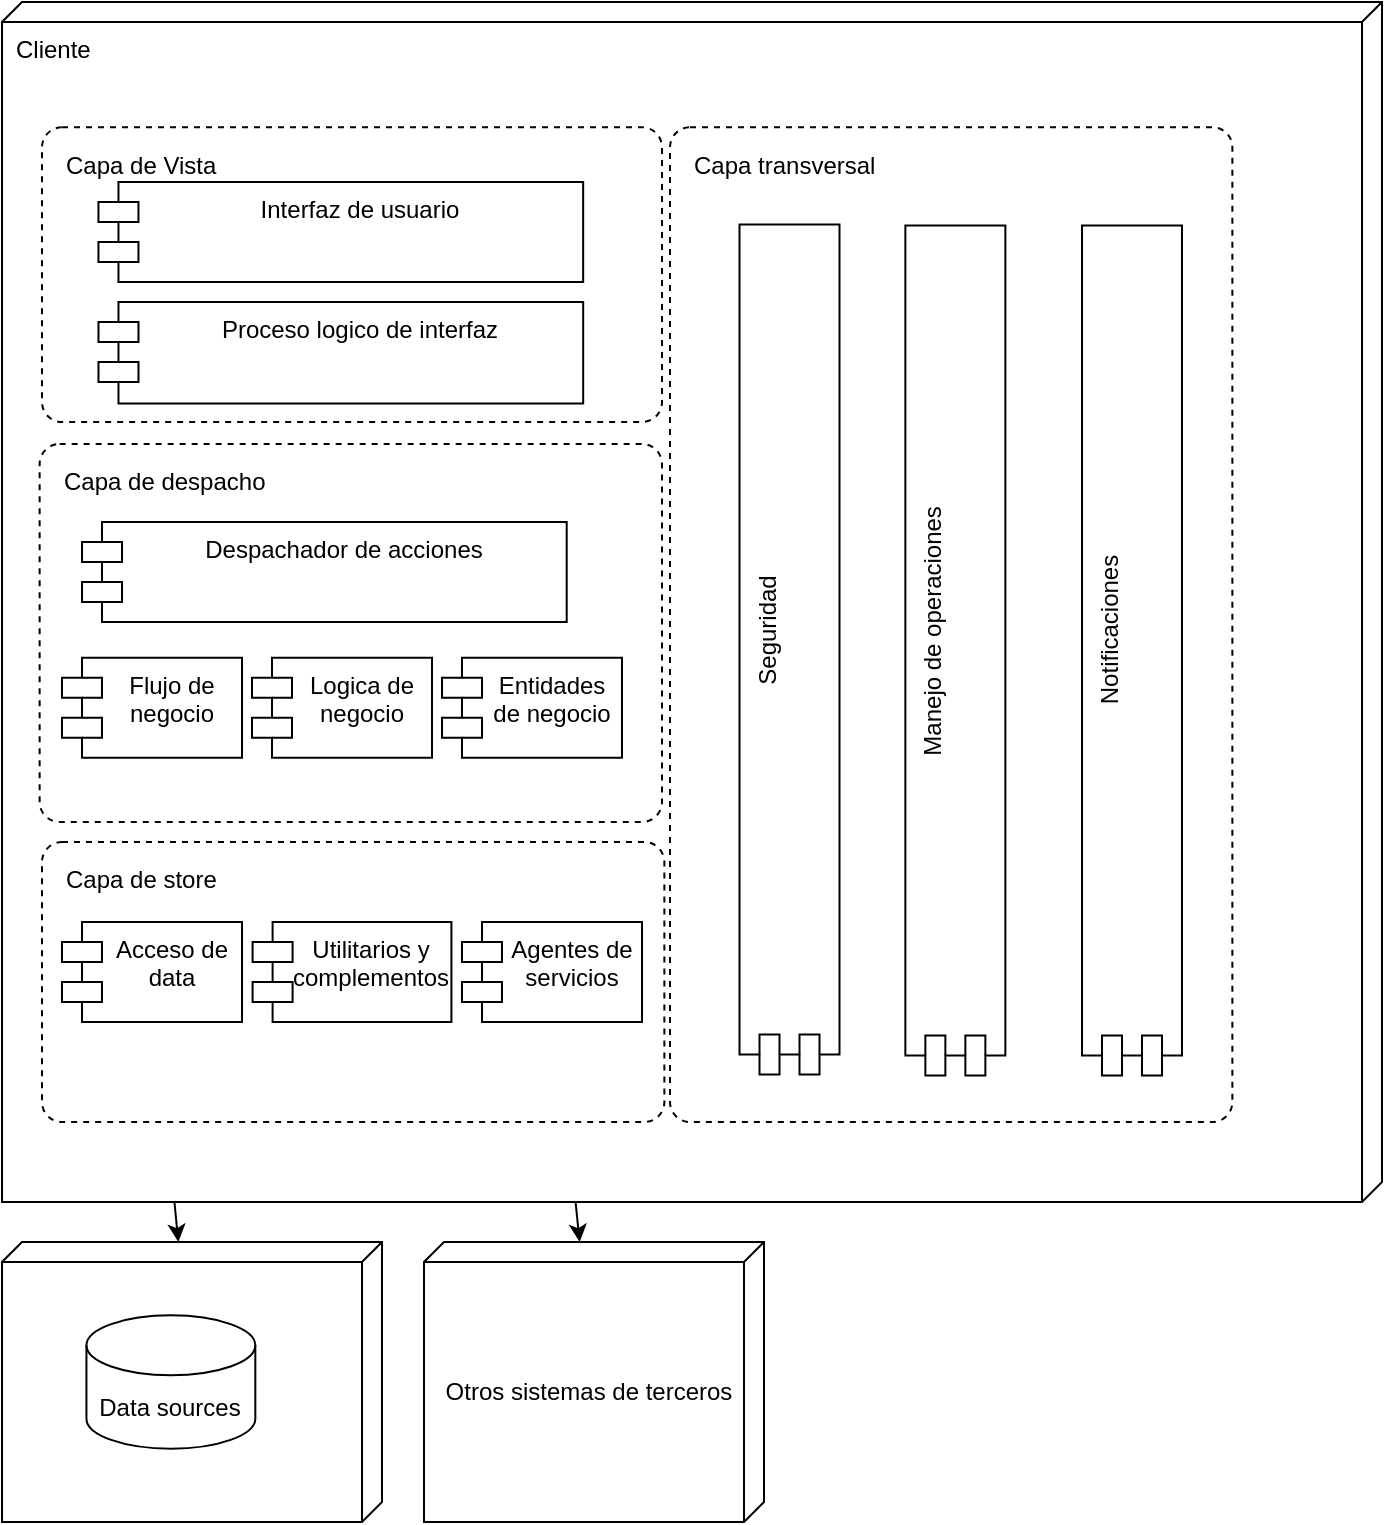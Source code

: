 <mxfile version="24.7.2" type="device" pages="3">
  <diagram name="Arquitectura flux cliente" id="S50QRzk0FbnnhWy5YwnF">
    <mxGraphModel grid="1" page="1" gridSize="10" guides="1" tooltips="1" connect="1" arrows="1" fold="1" pageScale="1" pageWidth="827" pageHeight="1169" math="0" shadow="0">
      <root>
        <mxCell id="0" />
        <mxCell id="1" parent="0" />
        <mxCell id="tMWAJpud2KPvZl5bblnW-73" value="&lt;p style=&quot;line-height: 120%; margin-top: 0px; margin-bottom: 0px;&quot;&gt;Otros sistemas de terceros&lt;/p&gt;" style="verticalAlign=middle;align=center;shape=cube;size=10;direction=south;fontStyle=0;html=1;boundedLbl=1;spacingLeft=5;whiteSpace=wrap;" parent="1" vertex="1">
          <mxGeometry x="280" y="640" width="170" height="140" as="geometry" />
        </mxCell>
        <mxCell id="tMWAJpud2KPvZl5bblnW-74" value="" style="group" parent="1" vertex="1" connectable="0">
          <mxGeometry x="69" y="640" width="190" height="140" as="geometry" />
        </mxCell>
        <mxCell id="tMWAJpud2KPvZl5bblnW-51" value="" style="verticalAlign=top;align=left;shape=cube;size=10;direction=south;fontStyle=0;html=1;boundedLbl=1;spacingLeft=5;whiteSpace=wrap;" parent="tMWAJpud2KPvZl5bblnW-74" vertex="1">
          <mxGeometry width="190" height="140" as="geometry" />
        </mxCell>
        <mxCell id="tMWAJpud2KPvZl5bblnW-72" value="Data sources" style="shape=cylinder3;whiteSpace=wrap;html=1;boundedLbl=1;backgroundOutline=1;size=15;container=0;" parent="tMWAJpud2KPvZl5bblnW-74" vertex="1">
          <mxGeometry x="42.222" y="36.667" width="84.444" height="66.667" as="geometry" />
        </mxCell>
        <mxCell id="tMWAJpud2KPvZl5bblnW-75" style="rounded=0;orthogonalLoop=1;jettySize=auto;html=1;" parent="1" source="tMWAJpud2KPvZl5bblnW-40" target="tMWAJpud2KPvZl5bblnW-51" edge="1">
          <mxGeometry relative="1" as="geometry" />
        </mxCell>
        <mxCell id="tMWAJpud2KPvZl5bblnW-77" style="rounded=0;orthogonalLoop=1;jettySize=auto;html=1;" parent="1" source="tMWAJpud2KPvZl5bblnW-42" target="tMWAJpud2KPvZl5bblnW-73" edge="1">
          <mxGeometry relative="1" as="geometry" />
        </mxCell>
        <mxCell id="tMWAJpud2KPvZl5bblnW-10" value="Cliente" style="verticalAlign=top;align=left;shape=cube;size=10;direction=south;fontStyle=0;html=1;boundedLbl=1;spacingLeft=5;whiteSpace=wrap;container=0;" parent="1" vertex="1">
          <mxGeometry x="69" y="20" width="690" height="600" as="geometry" />
        </mxCell>
        <mxCell id="tMWAJpud2KPvZl5bblnW-21" value="Capa de Vista" style="dashed=1;rounded=1;absoluteArcSize=1;arcSize=20;html=1;verticalAlign=top;align=left;spacingTop=5;spacingLeft=10;whiteSpace=wrap;fillColor=none;container=0;" parent="1" vertex="1">
          <mxGeometry x="89" y="82.64" width="310" height="147.36" as="geometry" />
        </mxCell>
        <mxCell id="tMWAJpud2KPvZl5bblnW-17" value="Interfaz de usuario" style="shape=module;align=left;spacingLeft=20;align=center;verticalAlign=top;whiteSpace=wrap;html=1;container=0;" parent="1" vertex="1">
          <mxGeometry x="117.23" y="110" width="242.35" height="50" as="geometry" />
        </mxCell>
        <mxCell id="tMWAJpud2KPvZl5bblnW-18" value="Proceso logico de interfaz" style="shape=module;align=left;spacingLeft=20;align=center;verticalAlign=top;whiteSpace=wrap;html=1;container=0;" parent="1" vertex="1">
          <mxGeometry x="117.24" y="170" width="242.35" height="50.76" as="geometry" />
        </mxCell>
        <mxCell id="tMWAJpud2KPvZl5bblnW-23" value="Capa de despacho" style="dashed=1;rounded=1;absoluteArcSize=1;arcSize=20;html=1;verticalAlign=top;align=left;spacingTop=5;spacingLeft=10;whiteSpace=wrap;fillColor=none;container=0;" parent="1" vertex="1">
          <mxGeometry x="87.82" y="241" width="311.18" height="189" as="geometry" />
        </mxCell>
        <mxCell id="tMWAJpud2KPvZl5bblnW-26" value="Capa de store" style="dashed=1;rounded=1;absoluteArcSize=1;arcSize=20;html=1;verticalAlign=top;align=left;spacingTop=5;spacingLeft=10;whiteSpace=wrap;fillColor=none;container=0;" parent="1" vertex="1">
          <mxGeometry x="89" y="440" width="311.18" height="140" as="geometry" />
        </mxCell>
        <mxCell id="tMWAJpud2KPvZl5bblnW-27" value="Capa transversal" style="dashed=1;rounded=1;absoluteArcSize=1;arcSize=20;html=1;verticalAlign=top;align=left;spacingTop=5;spacingLeft=10;whiteSpace=wrap;fillColor=none;container=0;" parent="1" vertex="1">
          <mxGeometry x="403" y="82.64" width="281.18" height="497.36" as="geometry" />
        </mxCell>
        <mxCell id="tMWAJpud2KPvZl5bblnW-28" value="Despachador de acciones" style="shape=module;align=left;spacingLeft=20;align=center;verticalAlign=top;whiteSpace=wrap;html=1;container=0;" parent="1" vertex="1">
          <mxGeometry x="109" y="280" width="242.35" height="50" as="geometry" />
        </mxCell>
        <mxCell id="tMWAJpud2KPvZl5bblnW-37" value="Logica de negocio" style="shape=module;align=left;spacingLeft=20;align=center;verticalAlign=top;whiteSpace=wrap;html=1;container=0;" parent="1" vertex="1">
          <mxGeometry x="194" y="347.89" width="90" height="50" as="geometry" />
        </mxCell>
        <mxCell id="tMWAJpud2KPvZl5bblnW-38" value="Flujo de negocio" style="shape=module;align=left;spacingLeft=20;align=center;verticalAlign=top;whiteSpace=wrap;html=1;container=0;" parent="1" vertex="1">
          <mxGeometry x="99" y="347.89" width="90" height="50" as="geometry" />
        </mxCell>
        <mxCell id="tMWAJpud2KPvZl5bblnW-39" value="Entidades de negocio" style="shape=module;align=left;spacingLeft=20;align=center;verticalAlign=top;whiteSpace=wrap;html=1;container=0;" parent="1" vertex="1">
          <mxGeometry x="289" y="347.89" width="90" height="50" as="geometry" />
        </mxCell>
        <mxCell id="tMWAJpud2KPvZl5bblnW-40" value="Acceso de data" style="shape=module;align=left;spacingLeft=20;align=center;verticalAlign=top;whiteSpace=wrap;html=1;container=0;" parent="1" vertex="1">
          <mxGeometry x="99" y="480" width="90" height="50" as="geometry" />
        </mxCell>
        <mxCell id="tMWAJpud2KPvZl5bblnW-41" value="Utilitarios y complementos" style="shape=module;align=left;spacingLeft=20;align=center;verticalAlign=top;whiteSpace=wrap;html=1;container=0;" parent="1" vertex="1">
          <mxGeometry x="194.3" y="480" width="99.41" height="50" as="geometry" />
        </mxCell>
        <mxCell id="tMWAJpud2KPvZl5bblnW-42" value="Agentes de servicios" style="shape=module;align=left;spacingLeft=20;align=center;verticalAlign=top;whiteSpace=wrap;html=1;container=0;" parent="1" vertex="1">
          <mxGeometry x="299" y="480" width="90" height="50" as="geometry" />
        </mxCell>
        <mxCell id="tMWAJpud2KPvZl5bblnW-44" value="Seguridad" style="shape=module;align=left;spacingLeft=20;align=center;verticalAlign=top;whiteSpace=wrap;html=1;rotation=-90;container=0;" parent="1" vertex="1">
          <mxGeometry x="250.25" y="318.75" width="425" height="50" as="geometry" />
        </mxCell>
        <mxCell id="tMWAJpud2KPvZl5bblnW-45" value="Manejo de operaciones" style="shape=module;align=left;spacingLeft=20;align=center;verticalAlign=top;whiteSpace=wrap;html=1;rotation=-90;container=0;" parent="1" vertex="1">
          <mxGeometry x="333.18" y="319.25" width="425" height="50" as="geometry" />
        </mxCell>
        <mxCell id="tMWAJpud2KPvZl5bblnW-46" value="Notificaciones" style="shape=module;align=left;spacingLeft=20;align=center;verticalAlign=top;whiteSpace=wrap;html=1;rotation=-90;container=0;" parent="1" vertex="1">
          <mxGeometry x="421.5" y="319.25" width="425" height="50" as="geometry" />
        </mxCell>
      </root>
    </mxGraphModel>
  </diagram>
  <diagram id="RqwxGmJTMDGz8W45BBPe" name="Arquitectura de microservicios">
    <mxGraphModel dx="1247" dy="649" grid="1" gridSize="10" guides="1" tooltips="1" connect="1" arrows="1" fold="1" page="1" pageScale="1" pageWidth="827" pageHeight="1169" math="0" shadow="0">
      <root>
        <mxCell id="0" />
        <mxCell id="1" parent="0" />
        <mxCell id="CUNXmh8TnPsmqc4XIAA4-1" value="" style="group;verticalAlign=middle;" parent="1" vertex="1" connectable="0">
          <mxGeometry x="1300" y="30" width="259.22" height="150" as="geometry" />
        </mxCell>
        <mxCell id="CUNXmh8TnPsmqc4XIAA4-2" value="Sistema externo de managers" style="verticalAlign=top;align=left;shape=cube;size=10;direction=south;fontStyle=0;html=1;boundedLbl=1;spacingLeft=5;whiteSpace=wrap;" parent="CUNXmh8TnPsmqc4XIAA4-1" vertex="1">
          <mxGeometry width="259.22" height="150" as="geometry" />
        </mxCell>
        <mxCell id="CUNXmh8TnPsmqc4XIAA4-3" value="Consumidor de servicio" style="shape=module;align=left;spacingLeft=20;align=center;verticalAlign=middle;whiteSpace=wrap;html=1;" parent="CUNXmh8TnPsmqc4XIAA4-1" vertex="1">
          <mxGeometry x="18.085" y="67.5" width="210.993" height="53.571" as="geometry" />
        </mxCell>
        <mxCell id="CUNXmh8TnPsmqc4XIAA4-4" value="" style="group;verticalAlign=middle;" parent="1" vertex="1" connectable="0">
          <mxGeometry x="920" y="30" width="259.22" height="150" as="geometry" />
        </mxCell>
        <mxCell id="CUNXmh8TnPsmqc4XIAA4-5" value="Cliente" style="verticalAlign=top;align=left;shape=cube;size=10;direction=south;fontStyle=0;html=1;boundedLbl=1;spacingLeft=5;whiteSpace=wrap;" parent="CUNXmh8TnPsmqc4XIAA4-4" vertex="1">
          <mxGeometry width="259.22" height="150" as="geometry" />
        </mxCell>
        <mxCell id="CUNXmh8TnPsmqc4XIAA4-6" value="Acceso de data" style="shape=module;align=left;spacingLeft=20;align=center;verticalAlign=middle;whiteSpace=wrap;html=1;" parent="CUNXmh8TnPsmqc4XIAA4-4" vertex="1">
          <mxGeometry x="10" y="60" width="111.91" height="53.57" as="geometry" />
        </mxCell>
        <mxCell id="CUNXmh8TnPsmqc4XIAA4-7" value="Agentes de servicios" style="shape=module;align=left;spacingLeft=20;align=center;verticalAlign=middle;whiteSpace=wrap;html=1;" parent="CUNXmh8TnPsmqc4XIAA4-4" vertex="1">
          <mxGeometry x="130" y="60" width="111.91" height="53.57" as="geometry" />
        </mxCell>
        <mxCell id="CUNXmh8TnPsmqc4XIAA4-8" style="rounded=0;orthogonalLoop=1;jettySize=auto;html=1;entryX=0.474;entryY=0.99;entryDx=0;entryDy=0;entryPerimeter=0;" parent="1" source="CUNXmh8TnPsmqc4XIAA4-5" target="CUNXmh8TnPsmqc4XIAA4-2" edge="1">
          <mxGeometry relative="1" as="geometry" />
        </mxCell>
        <mxCell id="CUNXmh8TnPsmqc4XIAA4-9" value="" style="group" parent="1" vertex="1" connectable="0">
          <mxGeometry x="1050" y="275" width="360" height="140" as="geometry" />
        </mxCell>
        <mxCell id="CUNXmh8TnPsmqc4XIAA4-10" value="API Gateway" style="verticalAlign=top;align=left;shape=cube;size=10;direction=south;fontStyle=0;html=1;boundedLbl=1;spacingLeft=5;whiteSpace=wrap;" parent="CUNXmh8TnPsmqc4XIAA4-9" vertex="1">
          <mxGeometry width="360" height="140" as="geometry" />
        </mxCell>
        <mxCell id="CUNXmh8TnPsmqc4XIAA4-11" value="Modulo de enrutamientos" style="shape=module;align=left;spacingLeft=20;align=center;verticalAlign=top;whiteSpace=wrap;html=1;" parent="CUNXmh8TnPsmqc4XIAA4-9" vertex="1">
          <mxGeometry x="30" y="60" width="130" height="50" as="geometry" />
        </mxCell>
        <mxCell id="CUNXmh8TnPsmqc4XIAA4-12" value="Logica de enrutamientos" style="shape=module;align=left;spacingLeft=20;align=center;verticalAlign=top;whiteSpace=wrap;html=1;" parent="CUNXmh8TnPsmqc4XIAA4-9" vertex="1">
          <mxGeometry x="200" y="60" width="130" height="50" as="geometry" />
        </mxCell>
        <mxCell id="CUNXmh8TnPsmqc4XIAA4-13" style="rounded=0;orthogonalLoop=1;jettySize=auto;html=1;" parent="1" source="CUNXmh8TnPsmqc4XIAA4-5" target="CUNXmh8TnPsmqc4XIAA4-10" edge="1">
          <mxGeometry relative="1" as="geometry" />
        </mxCell>
        <mxCell id="CUNXmh8TnPsmqc4XIAA4-14" style="rounded=0;orthogonalLoop=1;jettySize=auto;html=1;" parent="1" source="CUNXmh8TnPsmqc4XIAA4-2" target="CUNXmh8TnPsmqc4XIAA4-10" edge="1">
          <mxGeometry relative="1" as="geometry" />
        </mxCell>
        <mxCell id="FWShSv12oaL5yACZ52cj-8" style="edgeStyle=orthogonalEdgeStyle;rounded=0;orthogonalLoop=1;jettySize=auto;html=1;" edge="1" parent="1" source="CUNXmh8TnPsmqc4XIAA4-15" target="FWShSv12oaL5yACZ52cj-2">
          <mxGeometry relative="1" as="geometry" />
        </mxCell>
        <mxCell id="CUNXmh8TnPsmqc4XIAA4-15" value="Servicio de compras" style="verticalAlign=top;align=left;shape=cube;size=10;direction=south;fontStyle=0;html=1;boundedLbl=1;spacingLeft=5;whiteSpace=wrap;" parent="1" vertex="1">
          <mxGeometry x="980" y="690" width="260" height="190" as="geometry" />
        </mxCell>
        <mxCell id="CUNXmh8TnPsmqc4XIAA4-16" value="NodeJs" style="verticalAlign=top;align=center;shape=cube;size=10;direction=south;html=1;boundedLbl=1;spacingLeft=5;whiteSpace=wrap;" parent="CUNXmh8TnPsmqc4XIAA4-15" vertex="1">
          <mxGeometry width="210" height="120" relative="1" as="geometry">
            <mxPoint x="18" y="55" as="offset" />
          </mxGeometry>
        </mxCell>
        <mxCell id="FWShSv12oaL5yACZ52cj-7" style="edgeStyle=orthogonalEdgeStyle;rounded=0;orthogonalLoop=1;jettySize=auto;html=1;" edge="1" parent="1" source="CUNXmh8TnPsmqc4XIAA4-17" target="FWShSv12oaL5yACZ52cj-5">
          <mxGeometry relative="1" as="geometry">
            <Array as="points">
              <mxPoint x="1401" y="910" />
              <mxPoint x="1520" y="910" />
            </Array>
          </mxGeometry>
        </mxCell>
        <mxCell id="CUNXmh8TnPsmqc4XIAA4-17" value="Servicio de eventos(conciertos)" style="verticalAlign=top;align=left;shape=cube;size=10;direction=south;fontStyle=0;html=1;boundedLbl=1;spacingLeft=5;whiteSpace=wrap;" parent="1" vertex="1">
          <mxGeometry x="1271" y="690" width="260" height="190" as="geometry" />
        </mxCell>
        <mxCell id="CUNXmh8TnPsmqc4XIAA4-18" value="NodeJs" style="verticalAlign=top;align=center;shape=cube;size=10;direction=south;html=1;boundedLbl=1;spacingLeft=5;whiteSpace=wrap;" parent="CUNXmh8TnPsmqc4XIAA4-17" vertex="1">
          <mxGeometry width="210" height="120" relative="1" as="geometry">
            <mxPoint x="18" y="55" as="offset" />
          </mxGeometry>
        </mxCell>
        <mxCell id="CUNXmh8TnPsmqc4XIAA4-19" style="rounded=0;orthogonalLoop=1;jettySize=auto;html=1;" parent="1" source="CUNXmh8TnPsmqc4XIAA4-20" target="CUNXmh8TnPsmqc4XIAA4-39" edge="1">
          <mxGeometry relative="1" as="geometry" />
        </mxCell>
        <mxCell id="CUNXmh8TnPsmqc4XIAA4-20" value="Servicio de notificaciones" style="verticalAlign=top;align=left;shape=cube;size=10;direction=south;fontStyle=0;html=1;boundedLbl=1;spacingLeft=5;whiteSpace=wrap;" parent="1" vertex="1">
          <mxGeometry x="679" y="690" width="260" height="190" as="geometry" />
        </mxCell>
        <mxCell id="CUNXmh8TnPsmqc4XIAA4-21" value="NodeJs" style="verticalAlign=top;align=center;shape=cube;size=10;direction=south;html=1;boundedLbl=1;spacingLeft=5;whiteSpace=wrap;" parent="CUNXmh8TnPsmqc4XIAA4-20" vertex="1">
          <mxGeometry width="210" height="120" relative="1" as="geometry">
            <mxPoint x="18" y="55" as="offset" />
          </mxGeometry>
        </mxCell>
        <mxCell id="CUNXmh8TnPsmqc4XIAA4-22" style="rounded=0;orthogonalLoop=1;jettySize=auto;html=1;endArrow=classic;endFill=1;startArrow=classic;startFill=1;" parent="1" source="CUNXmh8TnPsmqc4XIAA4-31" target="CUNXmh8TnPsmqc4XIAA4-15" edge="1">
          <mxGeometry relative="1" as="geometry" />
        </mxCell>
        <mxCell id="CUNXmh8TnPsmqc4XIAA4-23" style="rounded=0;orthogonalLoop=1;jettySize=auto;html=1;endArrow=classic;endFill=1;startArrow=classic;startFill=1;" parent="1" source="CUNXmh8TnPsmqc4XIAA4-33" target="CUNXmh8TnPsmqc4XIAA4-17" edge="1">
          <mxGeometry relative="1" as="geometry" />
        </mxCell>
        <mxCell id="CUNXmh8TnPsmqc4XIAA4-24" style="rounded=0;orthogonalLoop=1;jettySize=auto;html=1;endArrow=classic;endFill=1;startArrow=classic;startFill=1;" parent="1" source="CUNXmh8TnPsmqc4XIAA4-35" target="CUNXmh8TnPsmqc4XIAA4-20" edge="1">
          <mxGeometry relative="1" as="geometry" />
        </mxCell>
        <mxCell id="CUNXmh8TnPsmqc4XIAA4-25" value="Sistema Kafka - Cluster Pub-Sub" style="shape=dataStorage;whiteSpace=wrap;html=1;fixedSize=1;" parent="1" vertex="1">
          <mxGeometry x="1111.25" y="490" width="237.5" height="80" as="geometry" />
        </mxCell>
        <mxCell id="FWShSv12oaL5yACZ52cj-10" style="edgeStyle=orthogonalEdgeStyle;rounded=0;orthogonalLoop=1;jettySize=auto;html=1;" edge="1" parent="1" source="CUNXmh8TnPsmqc4XIAA4-27" target="FWShSv12oaL5yACZ52cj-5">
          <mxGeometry relative="1" as="geometry">
            <Array as="points">
              <mxPoint x="1693" y="910" />
              <mxPoint x="1520" y="910" />
            </Array>
          </mxGeometry>
        </mxCell>
        <mxCell id="CUNXmh8TnPsmqc4XIAA4-27" value="Servicio de accesos" style="verticalAlign=top;align=left;shape=cube;size=10;direction=south;fontStyle=0;html=1;boundedLbl=1;spacingLeft=5;whiteSpace=wrap;" parent="1" vertex="1">
          <mxGeometry x="1563" y="570" width="260" height="190" as="geometry" />
        </mxCell>
        <mxCell id="CUNXmh8TnPsmqc4XIAA4-28" value="NodeJs" style="verticalAlign=top;align=center;shape=cube;size=10;direction=south;html=1;boundedLbl=1;spacingLeft=5;whiteSpace=wrap;" parent="CUNXmh8TnPsmqc4XIAA4-27" vertex="1">
          <mxGeometry width="210" height="120" relative="1" as="geometry">
            <mxPoint x="18" y="55" as="offset" />
          </mxGeometry>
        </mxCell>
        <mxCell id="CUNXmh8TnPsmqc4XIAA4-29" style="edgeStyle=orthogonalEdgeStyle;rounded=0;orthogonalLoop=1;jettySize=auto;html=1;" parent="1" source="CUNXmh8TnPsmqc4XIAA4-10" target="CUNXmh8TnPsmqc4XIAA4-25" edge="1">
          <mxGeometry relative="1" as="geometry" />
        </mxCell>
        <mxCell id="CUNXmh8TnPsmqc4XIAA4-30" value="" style="rounded=0;orthogonalLoop=1;jettySize=auto;html=1;endArrow=classic;endFill=1;startArrow=classic;startFill=1;" parent="1" source="CUNXmh8TnPsmqc4XIAA4-25" target="CUNXmh8TnPsmqc4XIAA4-31" edge="1">
          <mxGeometry relative="1" as="geometry">
            <mxPoint x="1186" y="570" as="sourcePoint" />
            <mxPoint x="1054" y="690" as="targetPoint" />
          </mxGeometry>
        </mxCell>
        <mxCell id="CUNXmh8TnPsmqc4XIAA4-31" value="" style="shape=message;html=1;html=1;outlineConnect=0;labelPosition=center;verticalLabelPosition=bottom;align=center;verticalAlign=top;" parent="1" vertex="1">
          <mxGeometry x="1179.22" y="620" width="30" height="20" as="geometry" />
        </mxCell>
        <mxCell id="CUNXmh8TnPsmqc4XIAA4-32" value="" style="rounded=0;orthogonalLoop=1;jettySize=auto;html=1;endArrow=classic;endFill=1;startArrow=classic;startFill=1;" parent="1" source="CUNXmh8TnPsmqc4XIAA4-25" target="CUNXmh8TnPsmqc4XIAA4-33" edge="1">
          <mxGeometry relative="1" as="geometry">
            <mxPoint x="1232" y="570" as="sourcePoint" />
            <mxPoint x="1237" y="690" as="targetPoint" />
          </mxGeometry>
        </mxCell>
        <mxCell id="CUNXmh8TnPsmqc4XIAA4-33" value="" style="shape=message;html=1;html=1;outlineConnect=0;labelPosition=center;verticalLabelPosition=bottom;align=center;verticalAlign=top;" parent="1" vertex="1">
          <mxGeometry x="1335" y="630" width="30" height="20" as="geometry" />
        </mxCell>
        <mxCell id="CUNXmh8TnPsmqc4XIAA4-34" value="" style="rounded=0;orthogonalLoop=1;jettySize=auto;html=1;endArrow=classic;endFill=1;startArrow=classic;startFill=1;" parent="1" source="CUNXmh8TnPsmqc4XIAA4-25" target="CUNXmh8TnPsmqc4XIAA4-35" edge="1">
          <mxGeometry relative="1" as="geometry">
            <mxPoint x="1590.0" y="570" as="sourcePoint" />
            <mxPoint x="1739" y="690" as="targetPoint" />
          </mxGeometry>
        </mxCell>
        <mxCell id="CUNXmh8TnPsmqc4XIAA4-35" value="" style="shape=message;html=1;html=1;outlineConnect=0;labelPosition=center;verticalLabelPosition=bottom;align=center;verticalAlign=top;" parent="1" vertex="1">
          <mxGeometry x="990" y="630" width="30" height="20" as="geometry" />
        </mxCell>
        <mxCell id="FWShSv12oaL5yACZ52cj-12" style="edgeStyle=orthogonalEdgeStyle;rounded=0;orthogonalLoop=1;jettySize=auto;html=1;" edge="1" parent="1" source="CUNXmh8TnPsmqc4XIAA4-36" target="CUNXmh8TnPsmqc4XIAA4-39">
          <mxGeometry relative="1" as="geometry" />
        </mxCell>
        <mxCell id="FWShSv12oaL5yACZ52cj-13" value="Text" style="edgeLabel;html=1;align=center;verticalAlign=middle;resizable=0;points=[];" vertex="1" connectable="0" parent="FWShSv12oaL5yACZ52cj-12">
          <mxGeometry x="0.104" y="3" relative="1" as="geometry">
            <mxPoint as="offset" />
          </mxGeometry>
        </mxCell>
        <mxCell id="CUNXmh8TnPsmqc4XIAA4-36" value="Base de datos SQL" style="shape=cylinder3;whiteSpace=wrap;html=1;boundedLbl=1;backgroundOutline=1;size=15;" parent="1" vertex="1">
          <mxGeometry x="1400" y="1110" width="230" height="80" as="geometry" />
        </mxCell>
        <mxCell id="CUNXmh8TnPsmqc4XIAA4-39" value="Base de datos NoSQL" style="shape=cylinder3;whiteSpace=wrap;html=1;boundedLbl=1;backgroundOutline=1;size=15;" parent="1" vertex="1">
          <mxGeometry x="674" y="960" width="270" height="80" as="geometry" />
        </mxCell>
        <mxCell id="CUNXmh8TnPsmqc4XIAA4-40" style="edgeStyle=orthogonalEdgeStyle;rounded=0;orthogonalLoop=1;jettySize=auto;html=1;" parent="1" source="CUNXmh8TnPsmqc4XIAA4-10" target="CUNXmh8TnPsmqc4XIAA4-27" edge="1">
          <mxGeometry relative="1" as="geometry">
            <Array as="points">
              <mxPoint x="1690" y="345" />
            </Array>
          </mxGeometry>
        </mxCell>
        <mxCell id="FWShSv12oaL5yACZ52cj-3" style="rounded=0;orthogonalLoop=1;jettySize=auto;html=1;" edge="1" parent="1" source="FWShSv12oaL5yACZ52cj-2" target="CUNXmh8TnPsmqc4XIAA4-20">
          <mxGeometry relative="1" as="geometry" />
        </mxCell>
        <mxCell id="FWShSv12oaL5yACZ52cj-9" style="edgeStyle=orthogonalEdgeStyle;rounded=0;orthogonalLoop=1;jettySize=auto;html=1;" edge="1" parent="1" source="FWShSv12oaL5yACZ52cj-2" target="FWShSv12oaL5yACZ52cj-5">
          <mxGeometry relative="1" as="geometry" />
        </mxCell>
        <mxCell id="FWShSv12oaL5yACZ52cj-2" value="Sistema Kafka - Cluster colas" style="shape=dataStorage;whiteSpace=wrap;html=1;fixedSize=1;" vertex="1" parent="1">
          <mxGeometry x="1002.5" y="960" width="215" height="80" as="geometry" />
        </mxCell>
        <mxCell id="FWShSv12oaL5yACZ52cj-6" value="" style="group" vertex="1" connectable="0" parent="1">
          <mxGeometry x="1280" y="940" width="470" height="120" as="geometry" />
        </mxCell>
        <mxCell id="FWShSv12oaL5yACZ52cj-5" value="Sistema de cache - Redis" style="verticalAlign=top;align=left;shape=cube;size=10;direction=south;fontStyle=0;html=1;boundedLbl=1;spacingLeft=5;whiteSpace=wrap;" vertex="1" parent="FWShSv12oaL5yACZ52cj-6">
          <mxGeometry width="470" height="120" as="geometry" />
        </mxCell>
        <mxCell id="CvpDmSCXjmuPemwfWNt2-8" value="Cache de eventos" style="verticalAlign=top;align=left;shape=cube;size=10;direction=south;fontStyle=0;html=1;boundedLbl=1;spacingLeft=5;whiteSpace=wrap;" parent="FWShSv12oaL5yACZ52cj-6" vertex="1">
          <mxGeometry x="57.5" y="40" width="159" height="65" as="geometry" />
        </mxCell>
        <mxCell id="CvpDmSCXjmuPemwfWNt2-13" value="Cache de accesos" style="verticalAlign=top;align=left;shape=cube;size=10;direction=south;fontStyle=0;html=1;boundedLbl=1;spacingLeft=5;whiteSpace=wrap;" parent="FWShSv12oaL5yACZ52cj-6" vertex="1">
          <mxGeometry x="260" y="40" width="159" height="65" as="geometry" />
        </mxCell>
        <mxCell id="FWShSv12oaL5yACZ52cj-11" style="edgeStyle=orthogonalEdgeStyle;rounded=0;orthogonalLoop=1;jettySize=auto;html=1;" edge="1" parent="1" source="FWShSv12oaL5yACZ52cj-5" target="CUNXmh8TnPsmqc4XIAA4-36">
          <mxGeometry relative="1" as="geometry" />
        </mxCell>
      </root>
    </mxGraphModel>
  </diagram>
  <diagram id="bYq_LhdAwtzZHwT9aHet" name="Vista de modulos">
    <mxGraphModel dx="1678" dy="933" grid="1" gridSize="10" guides="1" tooltips="1" connect="1" arrows="1" fold="1" page="1" pageScale="1" pageWidth="827" pageHeight="1169" math="0" shadow="0">
      <root>
        <mxCell id="0" />
        <mxCell id="1" parent="0" />
        <mxCell id="295UXewty6ONCyoR-deH-1" value="Lado del cliente" style="dashed=1;rounded=1;absoluteArcSize=1;arcSize=20;html=1;verticalAlign=top;align=left;spacingTop=5;spacingLeft=10;whiteSpace=wrap;" vertex="1" parent="1">
          <mxGeometry x="70" y="380" width="600" height="580" as="geometry" />
        </mxCell>
        <mxCell id="dTN7vBBgtA5s7wcxBYL_-3" style="rounded=0;orthogonalLoop=1;jettySize=auto;html=1;edgeStyle=elbowEdgeStyle;elbow=vertical;dashed=1;" edge="1" parent="1" source="bH0ONHVv4LtwY3Wwr3Sj-1" target="VTKSiz_ocARoQ6hm0_iN-9">
          <mxGeometry relative="1" as="geometry" />
        </mxCell>
        <mxCell id="bH0ONHVv4LtwY3Wwr3Sj-1" value="&amp;lt;&amp;lt;Layer&amp;gt;&amp;gt;&lt;div&gt;Vista CS&lt;/div&gt;" style="shape=folder;fontStyle=1;tabWidth=110;tabHeight=30;tabPosition=left;html=1;boundedLbl=1;labelInHeader=1;container=1;collapsible=0;recursiveResize=0;whiteSpace=wrap;" vertex="1" parent="1">
          <mxGeometry x="90" y="440" width="350" height="130" as="geometry" />
        </mxCell>
        <mxCell id="JSdDmPAshCD-9bW-7S3u-3" style="edgeStyle=orthogonalEdgeStyle;rounded=0;orthogonalLoop=1;jettySize=auto;html=1;dashed=1;" edge="1" parent="bH0ONHVv4LtwY3Wwr3Sj-1" source="bH0ONHVv4LtwY3Wwr3Sj-3" target="JSdDmPAshCD-9bW-7S3u-1">
          <mxGeometry relative="1" as="geometry" />
        </mxCell>
        <mxCell id="bH0ONHVv4LtwY3Wwr3Sj-3" value="Modulo UI" style="shape=folder;fontStyle=1;tabWidth=110;tabHeight=30;tabPosition=left;html=1;boundedLbl=1;labelInHeader=1;container=1;collapsible=0;whiteSpace=wrap;" vertex="1" parent="bH0ONHVv4LtwY3Wwr3Sj-1">
          <mxGeometry x="10" y="45" width="140" height="65" as="geometry" />
        </mxCell>
        <mxCell id="bH0ONHVv4LtwY3Wwr3Sj-4" value="" style="html=1;strokeColor=none;resizeWidth=1;resizeHeight=1;fillColor=none;part=1;connectable=0;allowArrows=0;deletable=0;whiteSpace=wrap;" vertex="1" parent="bH0ONHVv4LtwY3Wwr3Sj-3">
          <mxGeometry width="140" height="45.5" relative="1" as="geometry">
            <mxPoint y="30" as="offset" />
          </mxGeometry>
        </mxCell>
        <mxCell id="JSdDmPAshCD-9bW-7S3u-1" value="Modulo de procesos UI" style="shape=folder;fontStyle=1;tabWidth=110;tabHeight=30;tabPosition=left;html=1;boundedLbl=1;labelInHeader=1;container=1;collapsible=0;whiteSpace=wrap;" vertex="1" parent="bH0ONHVv4LtwY3Wwr3Sj-1">
          <mxGeometry x="184" y="45" width="140" height="65" as="geometry" />
        </mxCell>
        <mxCell id="JSdDmPAshCD-9bW-7S3u-2" value="" style="html=1;strokeColor=none;resizeWidth=1;resizeHeight=1;fillColor=none;part=1;connectable=0;allowArrows=0;deletable=0;whiteSpace=wrap;" vertex="1" parent="JSdDmPAshCD-9bW-7S3u-1">
          <mxGeometry width="140" height="45.5" relative="1" as="geometry">
            <mxPoint y="30" as="offset" />
          </mxGeometry>
        </mxCell>
        <mxCell id="dTN7vBBgtA5s7wcxBYL_-4" style="rounded=0;orthogonalLoop=1;jettySize=auto;html=1;edgeStyle=elbowEdgeStyle;elbow=vertical;dashed=1;" edge="1" parent="1" source="JSdDmPAshCD-9bW-7S3u-4" target="VTKSiz_ocARoQ6hm0_iN-9">
          <mxGeometry relative="1" as="geometry" />
        </mxCell>
        <mxCell id="JSdDmPAshCD-9bW-7S3u-4" value="&amp;lt;&amp;lt;Layer&amp;gt;&amp;gt;&lt;div&gt;Despacho CS&lt;/div&gt;" style="shape=folder;fontStyle=1;tabWidth=110;tabHeight=30;tabPosition=left;html=1;boundedLbl=1;labelInHeader=1;container=1;collapsible=0;recursiveResize=0;whiteSpace=wrap;" vertex="1" parent="1">
          <mxGeometry x="90" y="600" width="350" height="130" as="geometry" />
        </mxCell>
        <mxCell id="JSdDmPAshCD-9bW-7S3u-5" style="edgeStyle=orthogonalEdgeStyle;rounded=0;orthogonalLoop=1;jettySize=auto;html=1;dashed=1;" edge="1" parent="JSdDmPAshCD-9bW-7S3u-4" source="JSdDmPAshCD-9bW-7S3u-6" target="JSdDmPAshCD-9bW-7S3u-8">
          <mxGeometry relative="1" as="geometry" />
        </mxCell>
        <mxCell id="JSdDmPAshCD-9bW-7S3u-6" value="Modulo de despacho" style="shape=folder;fontStyle=1;tabWidth=110;tabHeight=30;tabPosition=left;html=1;boundedLbl=1;labelInHeader=1;container=1;collapsible=0;whiteSpace=wrap;" vertex="1" parent="JSdDmPAshCD-9bW-7S3u-4">
          <mxGeometry x="10" y="45" width="140" height="65" as="geometry" />
        </mxCell>
        <mxCell id="JSdDmPAshCD-9bW-7S3u-7" value="" style="html=1;strokeColor=none;resizeWidth=1;resizeHeight=1;fillColor=none;part=1;connectable=0;allowArrows=0;deletable=0;whiteSpace=wrap;" vertex="1" parent="JSdDmPAshCD-9bW-7S3u-6">
          <mxGeometry width="140" height="45.5" relative="1" as="geometry">
            <mxPoint y="30" as="offset" />
          </mxGeometry>
        </mxCell>
        <mxCell id="JSdDmPAshCD-9bW-7S3u-8" value="Modulo de logica de despacho" style="shape=folder;fontStyle=1;tabWidth=110;tabHeight=30;tabPosition=left;html=1;boundedLbl=1;labelInHeader=1;container=1;collapsible=0;whiteSpace=wrap;" vertex="1" parent="JSdDmPAshCD-9bW-7S3u-4">
          <mxGeometry x="184" y="45" width="140" height="65" as="geometry" />
        </mxCell>
        <mxCell id="JSdDmPAshCD-9bW-7S3u-9" value="" style="html=1;strokeColor=none;resizeWidth=1;resizeHeight=1;fillColor=none;part=1;connectable=0;allowArrows=0;deletable=0;whiteSpace=wrap;" vertex="1" parent="JSdDmPAshCD-9bW-7S3u-8">
          <mxGeometry width="140" height="45.5" relative="1" as="geometry">
            <mxPoint y="30" as="offset" />
          </mxGeometry>
        </mxCell>
        <mxCell id="VTKSiz_ocARoQ6hm0_iN-1" style="rounded=0;orthogonalLoop=1;jettySize=auto;html=1;dashed=1;" edge="1" parent="1" source="JSdDmPAshCD-9bW-7S3u-1" target="JSdDmPAshCD-9bW-7S3u-6">
          <mxGeometry relative="1" as="geometry" />
        </mxCell>
        <mxCell id="dTN7vBBgtA5s7wcxBYL_-5" style="rounded=0;orthogonalLoop=1;jettySize=auto;html=1;edgeStyle=elbowEdgeStyle;elbow=vertical;dashed=1;" edge="1" parent="1" source="VTKSiz_ocARoQ6hm0_iN-2" target="VTKSiz_ocARoQ6hm0_iN-9">
          <mxGeometry relative="1" as="geometry" />
        </mxCell>
        <mxCell id="VTKSiz_ocARoQ6hm0_iN-2" value="&amp;lt;&amp;lt;Layer&amp;gt;&amp;gt;&lt;div&gt;Data CS&lt;/div&gt;" style="shape=folder;fontStyle=1;tabWidth=110;tabHeight=30;tabPosition=left;html=1;boundedLbl=1;labelInHeader=1;container=1;collapsible=0;recursiveResize=0;whiteSpace=wrap;" vertex="1" parent="1">
          <mxGeometry x="90" y="760" width="350" height="130" as="geometry" />
        </mxCell>
        <mxCell id="VTKSiz_ocARoQ6hm0_iN-4" value="Modulo de stores" style="shape=folder;fontStyle=1;tabWidth=110;tabHeight=30;tabPosition=left;html=1;boundedLbl=1;labelInHeader=1;container=1;collapsible=0;whiteSpace=wrap;" vertex="1" parent="VTKSiz_ocARoQ6hm0_iN-2">
          <mxGeometry x="100" y="50" width="140" height="65" as="geometry" />
        </mxCell>
        <mxCell id="VTKSiz_ocARoQ6hm0_iN-5" value="" style="html=1;strokeColor=none;resizeWidth=1;resizeHeight=1;fillColor=none;part=1;connectable=0;allowArrows=0;deletable=0;whiteSpace=wrap;" vertex="1" parent="VTKSiz_ocARoQ6hm0_iN-4">
          <mxGeometry width="140" height="45.5" relative="1" as="geometry">
            <mxPoint y="30" as="offset" />
          </mxGeometry>
        </mxCell>
        <mxCell id="VTKSiz_ocARoQ6hm0_iN-8" style="rounded=0;orthogonalLoop=1;jettySize=auto;html=1;dashed=1;" edge="1" parent="1" source="JSdDmPAshCD-9bW-7S3u-8" target="VTKSiz_ocARoQ6hm0_iN-4">
          <mxGeometry relative="1" as="geometry" />
        </mxCell>
        <mxCell id="VTKSiz_ocARoQ6hm0_iN-9" value="&amp;lt;&amp;lt;Layer&amp;gt;&amp;gt;&lt;div&gt;Transbordo CS&lt;/div&gt;" style="shape=folder;fontStyle=1;tabWidth=110;tabHeight=30;tabPosition=left;html=1;boundedLbl=1;labelInHeader=1;container=1;collapsible=0;recursiveResize=0;whiteSpace=wrap;" vertex="1" parent="1">
          <mxGeometry x="470" y="460" width="190" height="430" as="geometry" />
        </mxCell>
        <mxCell id="VTKSiz_ocARoQ6hm0_iN-10" value="Modulo de seguridad" style="shape=folder;fontStyle=1;tabWidth=110;tabHeight=30;tabPosition=left;html=1;boundedLbl=1;labelInHeader=1;container=1;collapsible=0;whiteSpace=wrap;" vertex="1" parent="VTKSiz_ocARoQ6hm0_iN-9">
          <mxGeometry x="30" y="50" width="140" height="65" as="geometry" />
        </mxCell>
        <mxCell id="VTKSiz_ocARoQ6hm0_iN-11" value="" style="html=1;strokeColor=none;resizeWidth=1;resizeHeight=1;fillColor=none;part=1;connectable=0;allowArrows=0;deletable=0;whiteSpace=wrap;" vertex="1" parent="VTKSiz_ocARoQ6hm0_iN-10">
          <mxGeometry width="140" height="45.5" relative="1" as="geometry">
            <mxPoint y="30" as="offset" />
          </mxGeometry>
        </mxCell>
        <mxCell id="VTKSiz_ocARoQ6hm0_iN-12" value="Modulo de operaciones" style="shape=folder;fontStyle=1;tabWidth=110;tabHeight=30;tabPosition=left;html=1;boundedLbl=1;labelInHeader=1;container=1;collapsible=0;whiteSpace=wrap;" vertex="1" parent="VTKSiz_ocARoQ6hm0_iN-9">
          <mxGeometry x="30" y="150" width="140" height="65" as="geometry" />
        </mxCell>
        <mxCell id="VTKSiz_ocARoQ6hm0_iN-13" value="" style="html=1;strokeColor=none;resizeWidth=1;resizeHeight=1;fillColor=none;part=1;connectable=0;allowArrows=0;deletable=0;whiteSpace=wrap;" vertex="1" parent="VTKSiz_ocARoQ6hm0_iN-12">
          <mxGeometry width="140" height="45.5" relative="1" as="geometry">
            <mxPoint y="30" as="offset" />
          </mxGeometry>
        </mxCell>
        <mxCell id="dTN7vBBgtA5s7wcxBYL_-1" value="Modulo de notificaciones" style="shape=folder;fontStyle=1;tabWidth=110;tabHeight=30;tabPosition=left;html=1;boundedLbl=1;labelInHeader=1;container=1;collapsible=0;whiteSpace=wrap;" vertex="1" parent="VTKSiz_ocARoQ6hm0_iN-9">
          <mxGeometry x="30" y="260" width="140" height="65" as="geometry" />
        </mxCell>
        <mxCell id="dTN7vBBgtA5s7wcxBYL_-2" value="" style="html=1;strokeColor=none;resizeWidth=1;resizeHeight=1;fillColor=none;part=1;connectable=0;allowArrows=0;deletable=0;whiteSpace=wrap;" vertex="1" parent="dTN7vBBgtA5s7wcxBYL_-1">
          <mxGeometry width="140" height="45.5" relative="1" as="geometry">
            <mxPoint y="30" as="offset" />
          </mxGeometry>
        </mxCell>
        <mxCell id="dTN7vBBgtA5s7wcxBYL_-7" value="" style="edgeStyle=orthogonalEdgeStyle;rounded=0;orthogonalLoop=1;jettySize=auto;html=1;" edge="1" parent="1" source="VTKSiz_ocARoQ6hm0_iN-4" target="dTN7vBBgtA5s7wcxBYL_-6">
          <mxGeometry relative="1" as="geometry" />
        </mxCell>
        <mxCell id="FYTA7lHwOubtIhpHhuRW-2" value="" style="group" vertex="1" connectable="0" parent="1">
          <mxGeometry x="245" y="1000" width="30" height="30" as="geometry" />
        </mxCell>
        <mxCell id="dTN7vBBgtA5s7wcxBYL_-6" value="" style="ellipse;whiteSpace=wrap;html=1;fontStyle=1;" vertex="1" parent="FYTA7lHwOubtIhpHhuRW-2">
          <mxGeometry width="30" height="30" as="geometry" />
        </mxCell>
        <mxCell id="dTN7vBBgtA5s7wcxBYL_-8" value="" style="ellipse;whiteSpace=wrap;html=1;fontStyle=1;fillColor=#a20025;strokeColor=#6F0000;fontColor=#ffffff;" vertex="1" parent="FYTA7lHwOubtIhpHhuRW-2">
          <mxGeometry x="2.5" y="2.5" width="25" height="25" as="geometry" />
        </mxCell>
        <mxCell id="FYTA7lHwOubtIhpHhuRW-3" value="" style="group" vertex="1" connectable="0" parent="1">
          <mxGeometry x="890" y="330" width="30" height="30" as="geometry" />
        </mxCell>
        <mxCell id="FYTA7lHwOubtIhpHhuRW-4" value="" style="ellipse;whiteSpace=wrap;html=1;fontStyle=1;" vertex="1" parent="FYTA7lHwOubtIhpHhuRW-3">
          <mxGeometry width="30" height="30" as="geometry" />
        </mxCell>
        <mxCell id="FYTA7lHwOubtIhpHhuRW-5" value="" style="ellipse;whiteSpace=wrap;html=1;fontStyle=1;fillColor=#a20025;strokeColor=#6F0000;fontColor=#ffffff;" vertex="1" parent="FYTA7lHwOubtIhpHhuRW-3">
          <mxGeometry x="2.5" y="2.5" width="25" height="25" as="geometry" />
        </mxCell>
        <mxCell id="FYTA7lHwOubtIhpHhuRW-6" value="Lado del servidor" style="dashed=1;rounded=1;absoluteArcSize=1;arcSize=20;html=1;verticalAlign=top;align=left;spacingTop=5;spacingLeft=10;whiteSpace=wrap;" vertex="1" parent="1">
          <mxGeometry x="720" y="380" width="820" height="670" as="geometry" />
        </mxCell>
        <mxCell id="uDFIl_EbGrXYHO6NAROf-1" value="&amp;lt;&amp;lt;Layer&amp;gt;&amp;gt;&lt;div&gt;API Gateway SS&lt;/div&gt;" style="shape=folder;fontStyle=1;tabWidth=110;tabHeight=30;tabPosition=left;html=1;boundedLbl=1;labelInHeader=1;container=1;collapsible=0;recursiveResize=0;whiteSpace=wrap;" vertex="1" parent="1">
          <mxGeometry x="827" y="430" width="360" height="130" as="geometry" />
        </mxCell>
        <mxCell id="uDFIl_EbGrXYHO6NAROf-9" style="edgeStyle=orthogonalEdgeStyle;rounded=0;orthogonalLoop=1;jettySize=auto;html=1;dashed=1;" edge="1" parent="uDFIl_EbGrXYHO6NAROf-1" source="uDFIl_EbGrXYHO6NAROf-3" target="uDFIl_EbGrXYHO6NAROf-7">
          <mxGeometry relative="1" as="geometry" />
        </mxCell>
        <mxCell id="uDFIl_EbGrXYHO6NAROf-3" value="Enrutamiento" style="shape=folder;fontStyle=1;tabWidth=110;tabHeight=30;tabPosition=left;html=1;boundedLbl=1;labelInHeader=1;container=1;collapsible=0;whiteSpace=wrap;" vertex="1" parent="uDFIl_EbGrXYHO6NAROf-1">
          <mxGeometry x="10" y="45" width="140" height="65" as="geometry" />
        </mxCell>
        <mxCell id="uDFIl_EbGrXYHO6NAROf-4" value="" style="html=1;strokeColor=none;resizeWidth=1;resizeHeight=1;fillColor=none;part=1;connectable=0;allowArrows=0;deletable=0;whiteSpace=wrap;" vertex="1" parent="uDFIl_EbGrXYHO6NAROf-3">
          <mxGeometry width="140" height="45.5" relative="1" as="geometry">
            <mxPoint y="30" as="offset" />
          </mxGeometry>
        </mxCell>
        <mxCell id="uDFIl_EbGrXYHO6NAROf-7" value="Logica de rutas" style="shape=folder;fontStyle=1;tabWidth=110;tabHeight=30;tabPosition=left;html=1;boundedLbl=1;labelInHeader=1;container=1;collapsible=0;whiteSpace=wrap;" vertex="1" parent="uDFIl_EbGrXYHO6NAROf-1">
          <mxGeometry x="203" y="45" width="140" height="65" as="geometry" />
        </mxCell>
        <mxCell id="uDFIl_EbGrXYHO6NAROf-8" value="" style="html=1;strokeColor=none;resizeWidth=1;resizeHeight=1;fillColor=none;part=1;connectable=0;allowArrows=0;deletable=0;whiteSpace=wrap;" vertex="1" parent="uDFIl_EbGrXYHO6NAROf-7">
          <mxGeometry width="140" height="45.5" relative="1" as="geometry">
            <mxPoint y="30" as="offset" />
          </mxGeometry>
        </mxCell>
        <mxCell id="M1k8f_VjfH7mZIEWhnO2-1" value="&amp;lt;&amp;lt;Layer&amp;gt;&amp;gt;&lt;div&gt;Microservicios SS&lt;/div&gt;" style="shape=folder;fontStyle=1;tabWidth=110;tabHeight=30;tabPosition=left;html=1;boundedLbl=1;labelInHeader=1;container=1;collapsible=0;recursiveResize=0;whiteSpace=wrap;" vertex="1" parent="1">
          <mxGeometry x="800" y="740" width="690" height="270" as="geometry" />
        </mxCell>
        <mxCell id="M1k8f_VjfH7mZIEWhnO2-20" value="Modulo de notificaciones" style="shape=folder;fontStyle=1;tabWidth=100;tabHeight=35;tabPosition=left;html=1;boundedLbl=1;labelInHeader=1;container=1;collapsible=0;whiteSpace=wrap;" vertex="1" parent="M1k8f_VjfH7mZIEWhnO2-1">
          <mxGeometry x="65" y="180" width="155" height="65" as="geometry" />
        </mxCell>
        <mxCell id="M1k8f_VjfH7mZIEWhnO2-21" value="" style="html=1;strokeColor=none;resizeWidth=1;resizeHeight=1;fillColor=none;part=1;connectable=0;allowArrows=0;deletable=0;whiteSpace=wrap;" vertex="1" parent="M1k8f_VjfH7mZIEWhnO2-20">
          <mxGeometry width="155" height="45.5" relative="1" as="geometry">
            <mxPoint y="30" as="offset" />
          </mxGeometry>
        </mxCell>
        <mxCell id="y1F0mkXxuzWKUs8zfNUR-1" value="Modulo de compras" style="shape=folder;fontStyle=1;tabWidth=100;tabHeight=35;tabPosition=left;html=1;boundedLbl=1;labelInHeader=1;container=1;collapsible=0;whiteSpace=wrap;" vertex="1" parent="M1k8f_VjfH7mZIEWhnO2-1">
          <mxGeometry x="270" y="60" width="140" height="65" as="geometry" />
        </mxCell>
        <mxCell id="y1F0mkXxuzWKUs8zfNUR-2" value="" style="html=1;strokeColor=none;resizeWidth=1;resizeHeight=1;fillColor=none;part=1;connectable=0;allowArrows=0;deletable=0;whiteSpace=wrap;" vertex="1" parent="y1F0mkXxuzWKUs8zfNUR-1">
          <mxGeometry width="140" height="45.5" relative="1" as="geometry">
            <mxPoint y="30" as="offset" />
          </mxGeometry>
        </mxCell>
        <mxCell id="pSwE9tJrLF2bqSiWxB0i-7" style="rounded=0;orthogonalLoop=1;jettySize=auto;html=1;dashed=1;" edge="1" parent="M1k8f_VjfH7mZIEWhnO2-1" source="_XS52yqllJRSvtKNahpX-3" target="M1k8f_VjfH7mZIEWhnO2-20">
          <mxGeometry relative="1" as="geometry" />
        </mxCell>
        <mxCell id="_XS52yqllJRSvtKNahpX-3" value="Modulo de eventos(conciertos)" style="shape=folder;fontStyle=1;tabWidth=120;tabHeight=30;tabPosition=left;html=1;boundedLbl=1;labelInHeader=1;container=1;collapsible=0;whiteSpace=wrap;" vertex="1" parent="M1k8f_VjfH7mZIEWhnO2-1">
          <mxGeometry x="320" y="180" width="155" height="65" as="geometry" />
        </mxCell>
        <mxCell id="_XS52yqllJRSvtKNahpX-4" value="" style="html=1;strokeColor=none;resizeWidth=1;resizeHeight=1;fillColor=none;part=1;connectable=0;allowArrows=0;deletable=0;whiteSpace=wrap;" vertex="1" parent="_XS52yqllJRSvtKNahpX-3">
          <mxGeometry width="155" height="45.5" relative="1" as="geometry">
            <mxPoint y="30" as="offset" />
          </mxGeometry>
        </mxCell>
        <mxCell id="pSwE9tJrLF2bqSiWxB0i-1" value="Modulo de accesos" style="shape=folder;fontStyle=1;tabWidth=100;tabHeight=35;tabPosition=left;html=1;boundedLbl=1;labelInHeader=1;container=1;collapsible=0;whiteSpace=wrap;" vertex="1" parent="M1k8f_VjfH7mZIEWhnO2-1">
          <mxGeometry x="500" y="100" width="155" height="65" as="geometry" />
        </mxCell>
        <mxCell id="pSwE9tJrLF2bqSiWxB0i-2" value="" style="html=1;strokeColor=none;resizeWidth=1;resizeHeight=1;fillColor=none;part=1;connectable=0;allowArrows=0;deletable=0;whiteSpace=wrap;" vertex="1" parent="pSwE9tJrLF2bqSiWxB0i-1">
          <mxGeometry width="155" height="45.5" relative="1" as="geometry">
            <mxPoint y="30" as="offset" />
          </mxGeometry>
        </mxCell>
        <mxCell id="pSwE9tJrLF2bqSiWxB0i-12" style="rounded=0;orthogonalLoop=1;jettySize=auto;html=1;dashed=1;" edge="1" parent="M1k8f_VjfH7mZIEWhnO2-1" source="pSwE9tJrLF2bqSiWxB0i-1" target="M1k8f_VjfH7mZIEWhnO2-20">
          <mxGeometry relative="1" as="geometry">
            <Array as="points">
              <mxPoint x="350" y="160" />
            </Array>
          </mxGeometry>
        </mxCell>
        <mxCell id="_XS52yqllJRSvtKNahpX-1" value="Modulo de colas" style="shape=folder;fontStyle=1;tabWidth=100;tabHeight=35;tabPosition=left;html=1;boundedLbl=1;labelInHeader=1;container=1;collapsible=0;whiteSpace=wrap;" vertex="1" parent="M1k8f_VjfH7mZIEWhnO2-1">
          <mxGeometry x="30" y="60" width="155" height="65" as="geometry" />
        </mxCell>
        <mxCell id="_XS52yqllJRSvtKNahpX-2" value="" style="html=1;strokeColor=none;resizeWidth=1;resizeHeight=1;fillColor=none;part=1;connectable=0;allowArrows=0;deletable=0;whiteSpace=wrap;" vertex="1" parent="_XS52yqllJRSvtKNahpX-1">
          <mxGeometry width="155" height="45.5" relative="1" as="geometry">
            <mxPoint y="30" as="offset" />
          </mxGeometry>
        </mxCell>
        <mxCell id="pSwE9tJrLF2bqSiWxB0i-6" style="rounded=0;orthogonalLoop=1;jettySize=auto;html=1;dashed=1;" edge="1" parent="M1k8f_VjfH7mZIEWhnO2-1" source="y1F0mkXxuzWKUs8zfNUR-1" target="_XS52yqllJRSvtKNahpX-1">
          <mxGeometry relative="1" as="geometry" />
        </mxCell>
        <mxCell id="pSwE9tJrLF2bqSiWxB0i-11" style="edgeStyle=orthogonalEdgeStyle;rounded=0;orthogonalLoop=1;jettySize=auto;html=1;dashed=1;" edge="1" parent="M1k8f_VjfH7mZIEWhnO2-1" source="_XS52yqllJRSvtKNahpX-1" target="M1k8f_VjfH7mZIEWhnO2-20">
          <mxGeometry relative="1" as="geometry" />
        </mxCell>
        <mxCell id="M1k8f_VjfH7mZIEWhnO2-7" value="&amp;lt;&amp;lt;Layer&amp;gt;&amp;gt;&lt;div&gt;Bus de eventos&amp;nbsp;&lt;/div&gt;&lt;div&gt;Kafka SS&lt;/div&gt;" style="shape=folder;fontStyle=1;tabWidth=133;tabHeight=50;tabPosition=left;html=1;boundedLbl=1;labelInHeader=1;container=1;collapsible=0;recursiveResize=0;whiteSpace=wrap;" vertex="1" parent="1">
          <mxGeometry x="827" y="580" width="533" height="130" as="geometry" />
        </mxCell>
        <mxCell id="pSwE9tJrLF2bqSiWxB0i-10" style="rounded=0;orthogonalLoop=1;jettySize=auto;html=1;dashed=1;" edge="1" parent="M1k8f_VjfH7mZIEWhnO2-7" source="M1k8f_VjfH7mZIEWhnO2-9" target="pSwE9tJrLF2bqSiWxB0i-8">
          <mxGeometry relative="1" as="geometry">
            <Array as="points">
              <mxPoint x="333" y="10" />
            </Array>
          </mxGeometry>
        </mxCell>
        <mxCell id="M1k8f_VjfH7mZIEWhnO2-9" value="Zookeper" style="shape=folder;fontStyle=1;tabWidth=110;tabHeight=30;tabPosition=left;html=1;boundedLbl=1;labelInHeader=1;container=1;collapsible=0;whiteSpace=wrap;" vertex="1" parent="M1k8f_VjfH7mZIEWhnO2-7">
          <mxGeometry x="10" y="60" width="140" height="65" as="geometry" />
        </mxCell>
        <mxCell id="M1k8f_VjfH7mZIEWhnO2-10" value="" style="html=1;strokeColor=none;resizeWidth=1;resizeHeight=1;fillColor=none;part=1;connectable=0;allowArrows=0;deletable=0;whiteSpace=wrap;" vertex="1" parent="M1k8f_VjfH7mZIEWhnO2-9">
          <mxGeometry width="140" height="45.5" relative="1" as="geometry">
            <mxPoint y="30" as="offset" />
          </mxGeometry>
        </mxCell>
        <mxCell id="M1k8f_VjfH7mZIEWhnO2-15" value="Cluster" style="shape=folder;fontStyle=1;tabWidth=110;tabHeight=30;tabPosition=left;html=1;boundedLbl=1;labelInHeader=1;container=1;collapsible=0;whiteSpace=wrap;" vertex="1" parent="M1k8f_VjfH7mZIEWhnO2-7">
          <mxGeometry x="233" y="60" width="140" height="65" as="geometry" />
        </mxCell>
        <mxCell id="M1k8f_VjfH7mZIEWhnO2-16" value="" style="html=1;strokeColor=none;resizeWidth=1;resizeHeight=1;fillColor=none;part=1;connectable=0;allowArrows=0;deletable=0;whiteSpace=wrap;" vertex="1" parent="M1k8f_VjfH7mZIEWhnO2-15">
          <mxGeometry width="140" height="45.5" relative="1" as="geometry">
            <mxPoint y="30" as="offset" />
          </mxGeometry>
        </mxCell>
        <mxCell id="M1k8f_VjfH7mZIEWhnO2-17" style="rounded=0;orthogonalLoop=1;jettySize=auto;html=1;dashed=1;" edge="1" parent="M1k8f_VjfH7mZIEWhnO2-7" source="M1k8f_VjfH7mZIEWhnO2-9" target="M1k8f_VjfH7mZIEWhnO2-15">
          <mxGeometry relative="1" as="geometry">
            <Array as="points">
              <mxPoint x="263" y="10" />
            </Array>
          </mxGeometry>
        </mxCell>
        <mxCell id="pSwE9tJrLF2bqSiWxB0i-8" value="Cluster" style="shape=folder;fontStyle=1;tabWidth=110;tabHeight=30;tabPosition=left;html=1;boundedLbl=1;labelInHeader=1;container=1;collapsible=0;whiteSpace=wrap;" vertex="1" parent="M1k8f_VjfH7mZIEWhnO2-7">
          <mxGeometry x="393" y="60" width="140" height="65" as="geometry" />
        </mxCell>
        <mxCell id="pSwE9tJrLF2bqSiWxB0i-9" value="" style="html=1;strokeColor=none;resizeWidth=1;resizeHeight=1;fillColor=none;part=1;connectable=0;allowArrows=0;deletable=0;whiteSpace=wrap;" vertex="1" parent="pSwE9tJrLF2bqSiWxB0i-8">
          <mxGeometry width="140" height="45.5" relative="1" as="geometry">
            <mxPoint y="30" as="offset" />
          </mxGeometry>
        </mxCell>
        <mxCell id="M1k8f_VjfH7mZIEWhnO2-18" style="rounded=0;orthogonalLoop=1;jettySize=auto;html=1;dashed=1;" edge="1" parent="1" source="uDFIl_EbGrXYHO6NAROf-7" target="M1k8f_VjfH7mZIEWhnO2-9">
          <mxGeometry relative="1" as="geometry" />
        </mxCell>
        <mxCell id="M1k8f_VjfH7mZIEWhnO2-19" style="rounded=0;orthogonalLoop=1;jettySize=auto;html=1;dashed=1;elbow=vertical;" edge="1" parent="1" source="uDFIl_EbGrXYHO6NAROf-7" target="pSwE9tJrLF2bqSiWxB0i-1">
          <mxGeometry relative="1" as="geometry">
            <Array as="points">
              <mxPoint x="1460" y="650" />
            </Array>
          </mxGeometry>
        </mxCell>
        <mxCell id="pSwE9tJrLF2bqSiWxB0i-4" style="rounded=0;orthogonalLoop=1;jettySize=auto;html=1;dashed=1;" edge="1" parent="1" source="M1k8f_VjfH7mZIEWhnO2-15" target="y1F0mkXxuzWKUs8zfNUR-1">
          <mxGeometry relative="1" as="geometry" />
        </mxCell>
        <mxCell id="pSwE9tJrLF2bqSiWxB0i-5" style="rounded=0;orthogonalLoop=1;jettySize=auto;html=1;dashed=1;" edge="1" parent="1" source="pSwE9tJrLF2bqSiWxB0i-8" target="_XS52yqllJRSvtKNahpX-3">
          <mxGeometry relative="1" as="geometry">
            <mxPoint x="1071" y="895" as="targetPoint" />
          </mxGeometry>
        </mxCell>
        <mxCell id="pSwE9tJrLF2bqSiWxB0i-13" style="rounded=0;orthogonalLoop=1;jettySize=auto;html=1;dashed=1;" edge="1" parent="1" source="FYTA7lHwOubtIhpHhuRW-5" target="uDFIl_EbGrXYHO6NAROf-3">
          <mxGeometry relative="1" as="geometry" />
        </mxCell>
      </root>
    </mxGraphModel>
  </diagram>
</mxfile>
